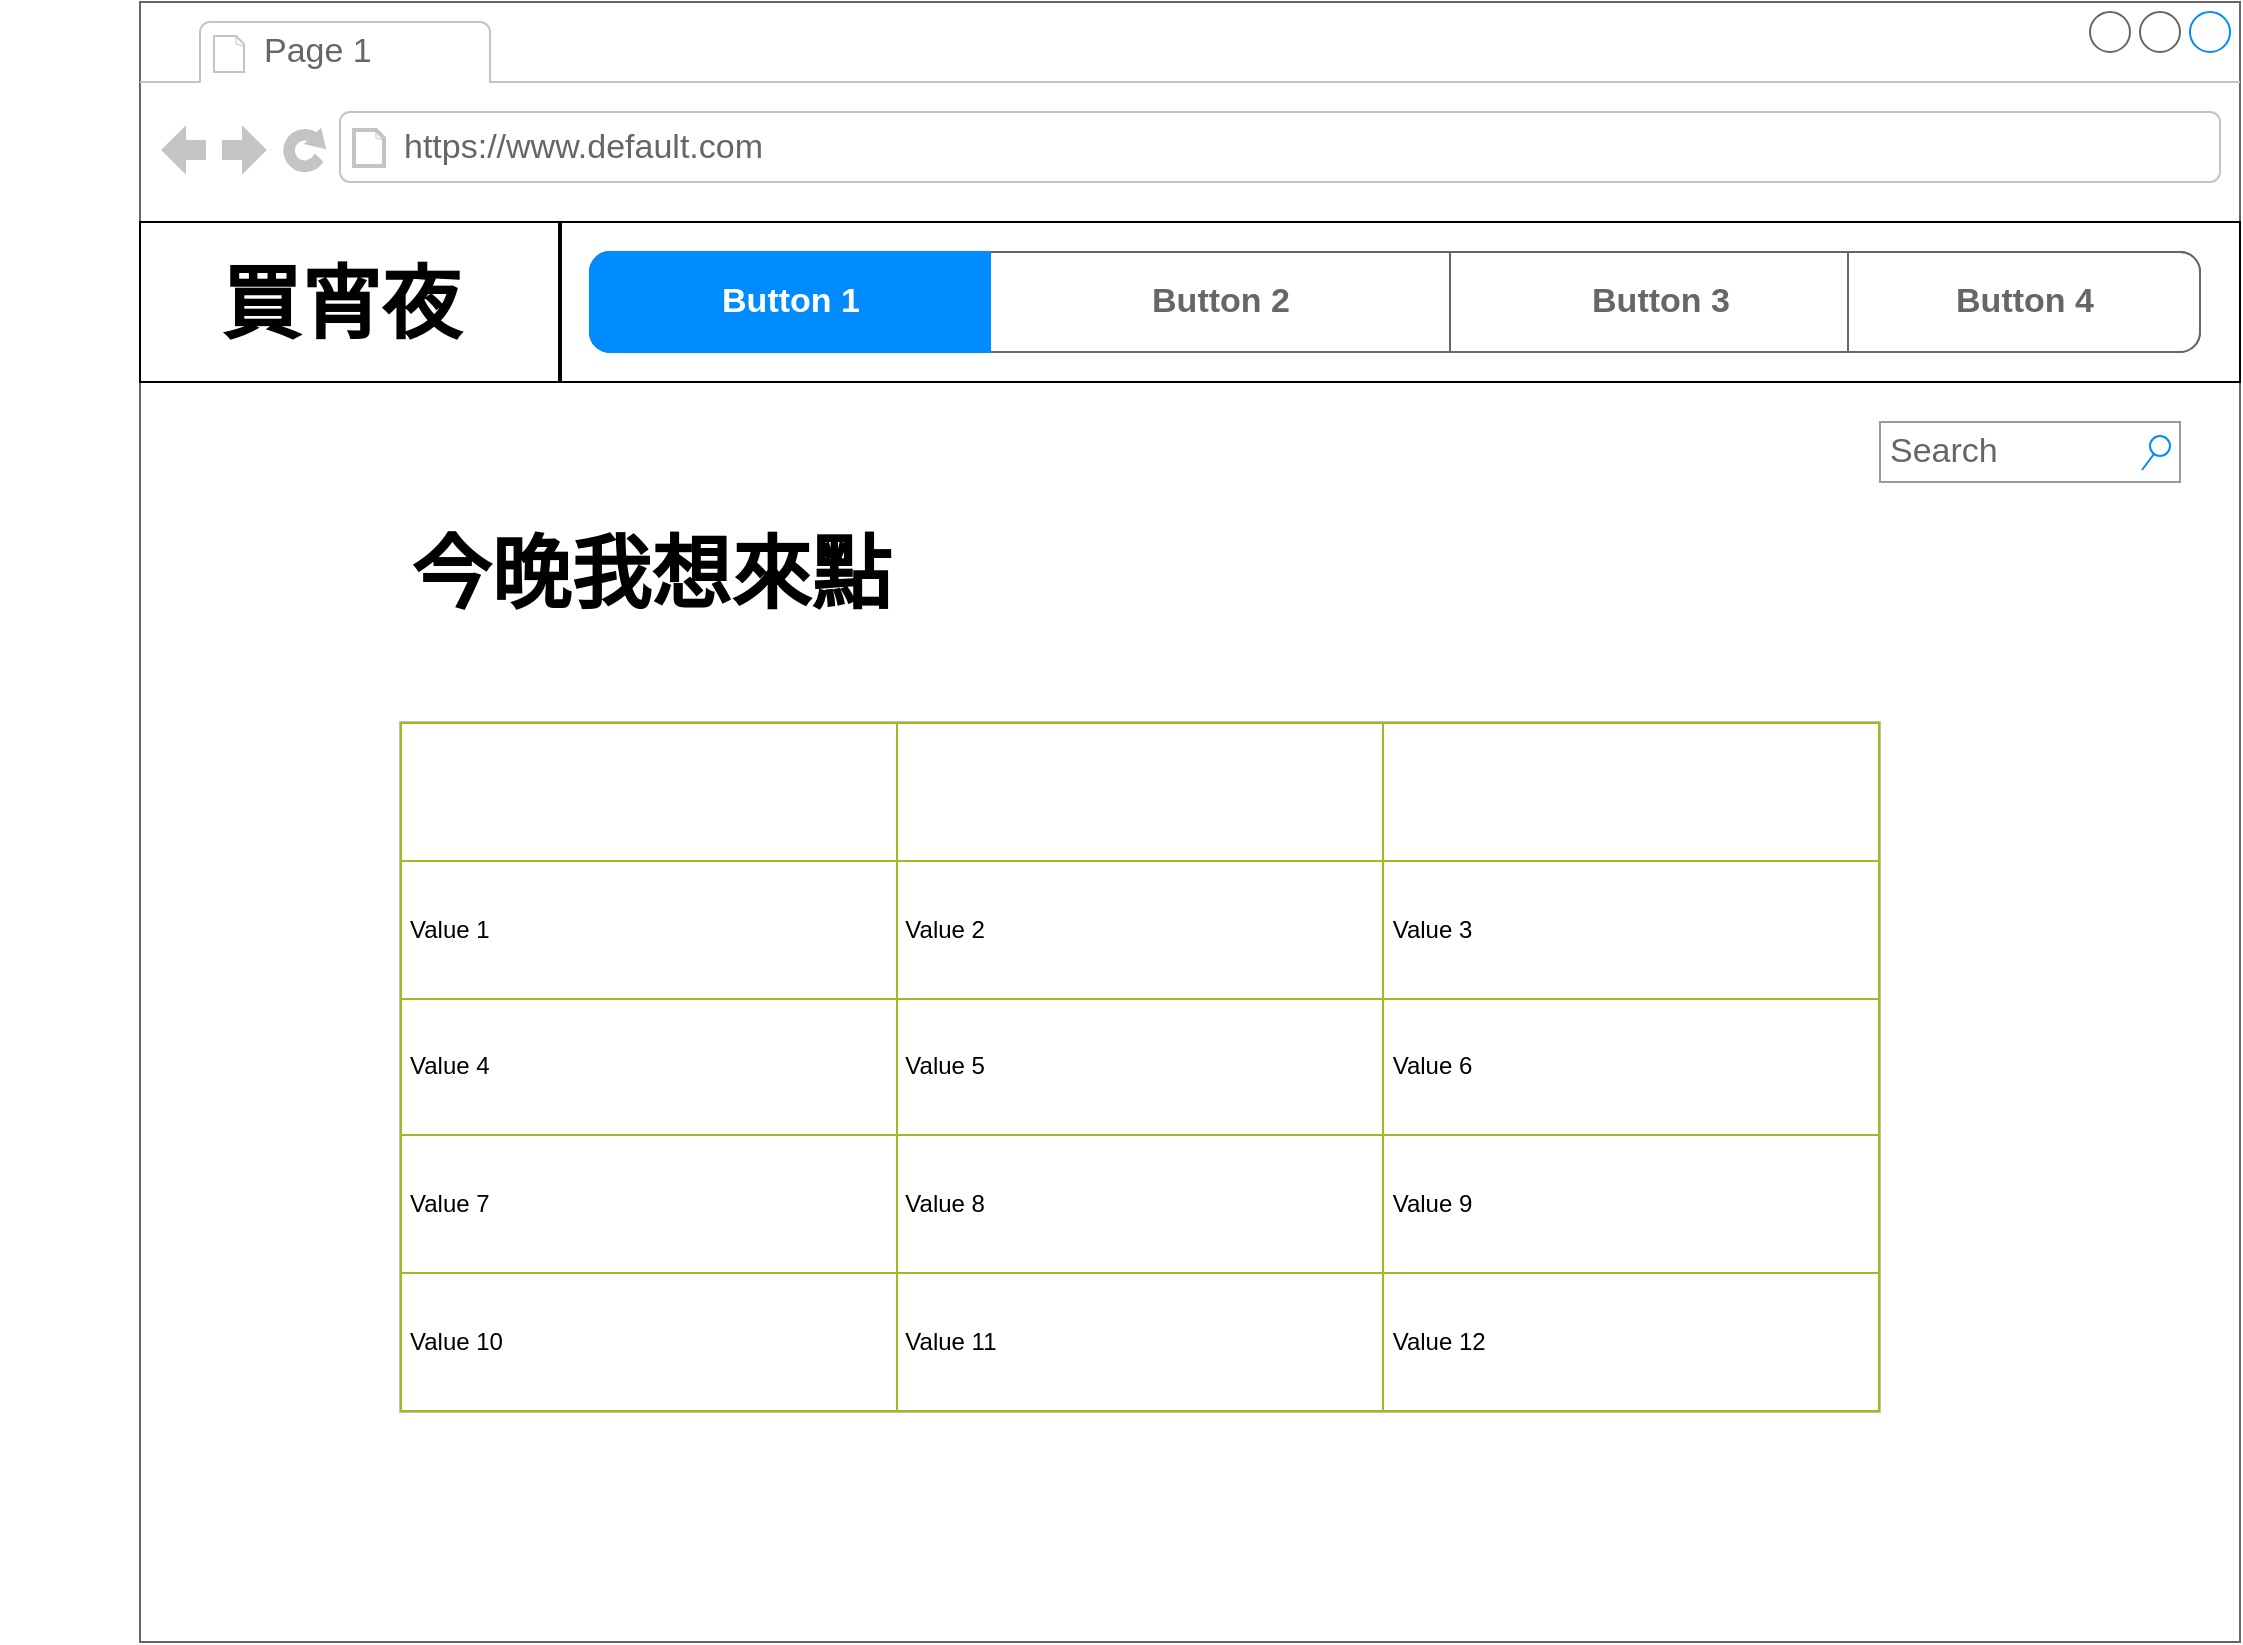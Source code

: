 <mxfile version="13.10.0" type="device"><diagram name="Page-1" id="2cc2dc42-3aac-f2a9-1cec-7a8b7cbee084"><mxGraphModel dx="2403" dy="728" grid="1" gridSize="10" guides="1" tooltips="1" connect="1" arrows="1" fold="1" page="1" pageScale="1" pageWidth="1100" pageHeight="850" background="#ffffff" math="0" shadow="0"><root><mxCell id="0"/><mxCell id="1" parent="0"/><mxCell id="7026571954dc6520-1" value="" style="strokeWidth=1;shadow=0;dashed=0;align=center;html=1;shape=mxgraph.mockup.containers.browserWindow;rSize=0;strokeColor=#666666;mainText=,;recursiveResize=0;rounded=0;labelBackgroundColor=none;fontFamily=Verdana;fontSize=12" parent="1" vertex="1"><mxGeometry x="-50" y="60" width="1050" height="820" as="geometry"/></mxCell><mxCell id="7026571954dc6520-2" value="Page 1" style="strokeWidth=1;shadow=0;dashed=0;align=center;html=1;shape=mxgraph.mockup.containers.anchor;fontSize=17;fontColor=#666666;align=left;" parent="7026571954dc6520-1" vertex="1"><mxGeometry x="60" y="12" width="110" height="26" as="geometry"/></mxCell><mxCell id="7026571954dc6520-3" value="https://www.default.com" style="strokeWidth=1;shadow=0;dashed=0;align=center;html=1;shape=mxgraph.mockup.containers.anchor;rSize=0;fontSize=17;fontColor=#666666;align=left;" parent="7026571954dc6520-1" vertex="1"><mxGeometry x="130" y="60" width="250" height="26" as="geometry"/></mxCell><mxCell id="7026571954dc6520-33" value="&lt;div style=&quot;text-align: justify&quot;&gt;&lt;/div&gt;" style="whiteSpace=wrap;html=1;rounded=0;shadow=0;labelBackgroundColor=none;strokeWidth=1;fontFamily=Verdana;fontSize=12;align=center;verticalAlign=top;" parent="7026571954dc6520-1" vertex="1"><mxGeometry y="110" width="1050" height="80" as="geometry"/></mxCell><mxCell id="udpScwBDnxniKMTNhk31-6" value="" style="line;strokeWidth=2;direction=south;html=1;" vertex="1" parent="7026571954dc6520-1"><mxGeometry x="205" y="110" width="10" height="80" as="geometry"/></mxCell><mxCell id="7026571954dc6520-4" value="買宵夜" style="text;html=1;points=[];align=center;verticalAlign=top;spacingTop=-4;fontSize=40;fontFamily=Verdana;horizontal=1;fontStyle=1" parent="7026571954dc6520-1" vertex="1"><mxGeometry x="-70" y="125" width="340" height="50" as="geometry"/></mxCell><mxCell id="udpScwBDnxniKMTNhk31-2" value="&lt;table border=&quot;1&quot; width=&quot;100%&quot; height=&quot;100%&quot; cellpadding=&quot;4&quot; style=&quot;width:100%;height:100%;border-collapse:collapse;&quot;&gt;&lt;tbody&gt;&lt;tr style=&quot;color: rgb(255, 255, 255); border: 1px solid rgb(152, 191, 33);&quot;&gt;&lt;th align=&quot;left&quot;&gt;Title 1&lt;/th&gt;&lt;th align=&quot;left&quot;&gt;Title 2&lt;/th&gt;&lt;th align=&quot;left&quot;&gt;Title 3&lt;/th&gt;&lt;/tr&gt;&lt;tr style=&quot;border:1px solid #98bf21;&quot;&gt;&lt;td&gt;Value 1&lt;/td&gt;&lt;td&gt;Value 2&lt;/td&gt;&lt;td&gt;Value 3&lt;/td&gt;&lt;/tr&gt;&lt;tr style=&quot;border: 1px solid rgb(152, 191, 33);&quot;&gt;&lt;td&gt;Value 4&lt;/td&gt;&lt;td&gt;Value 5&lt;/td&gt;&lt;td&gt;Value 6&lt;/td&gt;&lt;/tr&gt;&lt;tr style=&quot;border:1px solid #98bf21;&quot;&gt;&lt;td&gt;Value 7&lt;/td&gt;&lt;td&gt;Value 8&lt;/td&gt;&lt;td&gt;Value 9&lt;/td&gt;&lt;/tr&gt;&lt;tr style=&quot;border: 1px solid rgb(152, 191, 33);&quot;&gt;&lt;td&gt;Value 10&lt;/td&gt;&lt;td&gt;Value 11&lt;/td&gt;&lt;td&gt;Value 12&lt;/td&gt;&lt;/tr&gt;&lt;/tbody&gt;&lt;/table&gt;" style="text;html=1;strokeColor=#c0c0c0;fillColor=#ffffff;overflow=fill;rounded=0;labelBackgroundColor=#ffffff;labelBorderColor=none;" vertex="1" parent="7026571954dc6520-1"><mxGeometry x="130" y="360" width="740" height="345" as="geometry"/></mxCell><mxCell id="udpScwBDnxniKMTNhk31-20" value="Search" style="strokeWidth=1;shadow=0;dashed=0;align=center;html=1;shape=mxgraph.mockup.forms.searchBox;strokeColor=#999999;mainText=;strokeColor2=#008cff;fontColor=#666666;fontSize=17;align=left;spacingLeft=3;labelBackgroundColor=#ffffff;" vertex="1" parent="7026571954dc6520-1"><mxGeometry x="870" y="210" width="150" height="30" as="geometry"/></mxCell><mxCell id="udpScwBDnxniKMTNhk31-23" value="" style="strokeWidth=1;shadow=0;dashed=0;align=center;shape=mxgraph.mockup.rrect;rSize=10;fillColor=#ffffff;strokeColor=#666666;labelBackgroundColor=#ffffff;fontSize=40;html=1;" vertex="1" parent="7026571954dc6520-1"><mxGeometry x="225" y="125" width="805" height="50" as="geometry"/></mxCell><mxCell id="udpScwBDnxniKMTNhk31-24" value="Button 2" style="strokeColor=inherit;fillColor=inherit;gradientColor=inherit;strokeWidth=1;shadow=0;dashed=0;align=center;html=1;shape=mxgraph.mockup.rrect;rSize=0;fontSize=17;fontColor=#666666;fontStyle=1;resizeHeight=1;" vertex="1" parent="udpScwBDnxniKMTNhk31-23"><mxGeometry width="240" height="50" relative="1" as="geometry"><mxPoint x="195" as="offset"/></mxGeometry></mxCell><mxCell id="udpScwBDnxniKMTNhk31-25" value="Button 3" style="strokeColor=inherit;fillColor=inherit;gradientColor=inherit;strokeWidth=1;shadow=0;dashed=0;align=center;html=1;shape=mxgraph.mockup.rrect;rSize=0;fontSize=17;fontColor=#666666;fontStyle=1;resizeHeight=1;" vertex="1" parent="udpScwBDnxniKMTNhk31-23"><mxGeometry width="210" height="50" relative="1" as="geometry"><mxPoint x="430" as="offset"/></mxGeometry></mxCell><mxCell id="udpScwBDnxniKMTNhk31-26" value="Button 4" style="strokeColor=inherit;fillColor=inherit;gradientColor=inherit;strokeWidth=1;shadow=0;dashed=0;align=center;html=1;shape=mxgraph.mockup.rightButton;rSize=10;fontSize=17;fontColor=#666666;fontStyle=1;resizeHeight=1;" vertex="1" parent="udpScwBDnxniKMTNhk31-23"><mxGeometry x="1" width="176" height="50" relative="1" as="geometry"><mxPoint x="-176" as="offset"/></mxGeometry></mxCell><mxCell id="udpScwBDnxniKMTNhk31-27" value="Button 1" style="strokeWidth=1;shadow=0;dashed=0;align=center;html=1;shape=mxgraph.mockup.leftButton;rSize=10;fontSize=17;fontColor=#ffffff;fontStyle=1;fillColor=#008cff;strokeColor=#008cff;resizeHeight=1;" vertex="1" parent="udpScwBDnxniKMTNhk31-23"><mxGeometry width="200" height="50" relative="1" as="geometry"/></mxCell><mxCell id="udpScwBDnxniKMTNhk31-28" value="今晚我想來點" style="text;html=1;points=[];align=center;verticalAlign=top;spacingTop=-4;fontSize=40;fontFamily=Verdana;horizontal=1;fontStyle=1" vertex="1" parent="7026571954dc6520-1"><mxGeometry x="85" y="260" width="340" height="50" as="geometry"/></mxCell></root></mxGraphModel></diagram></mxfile>